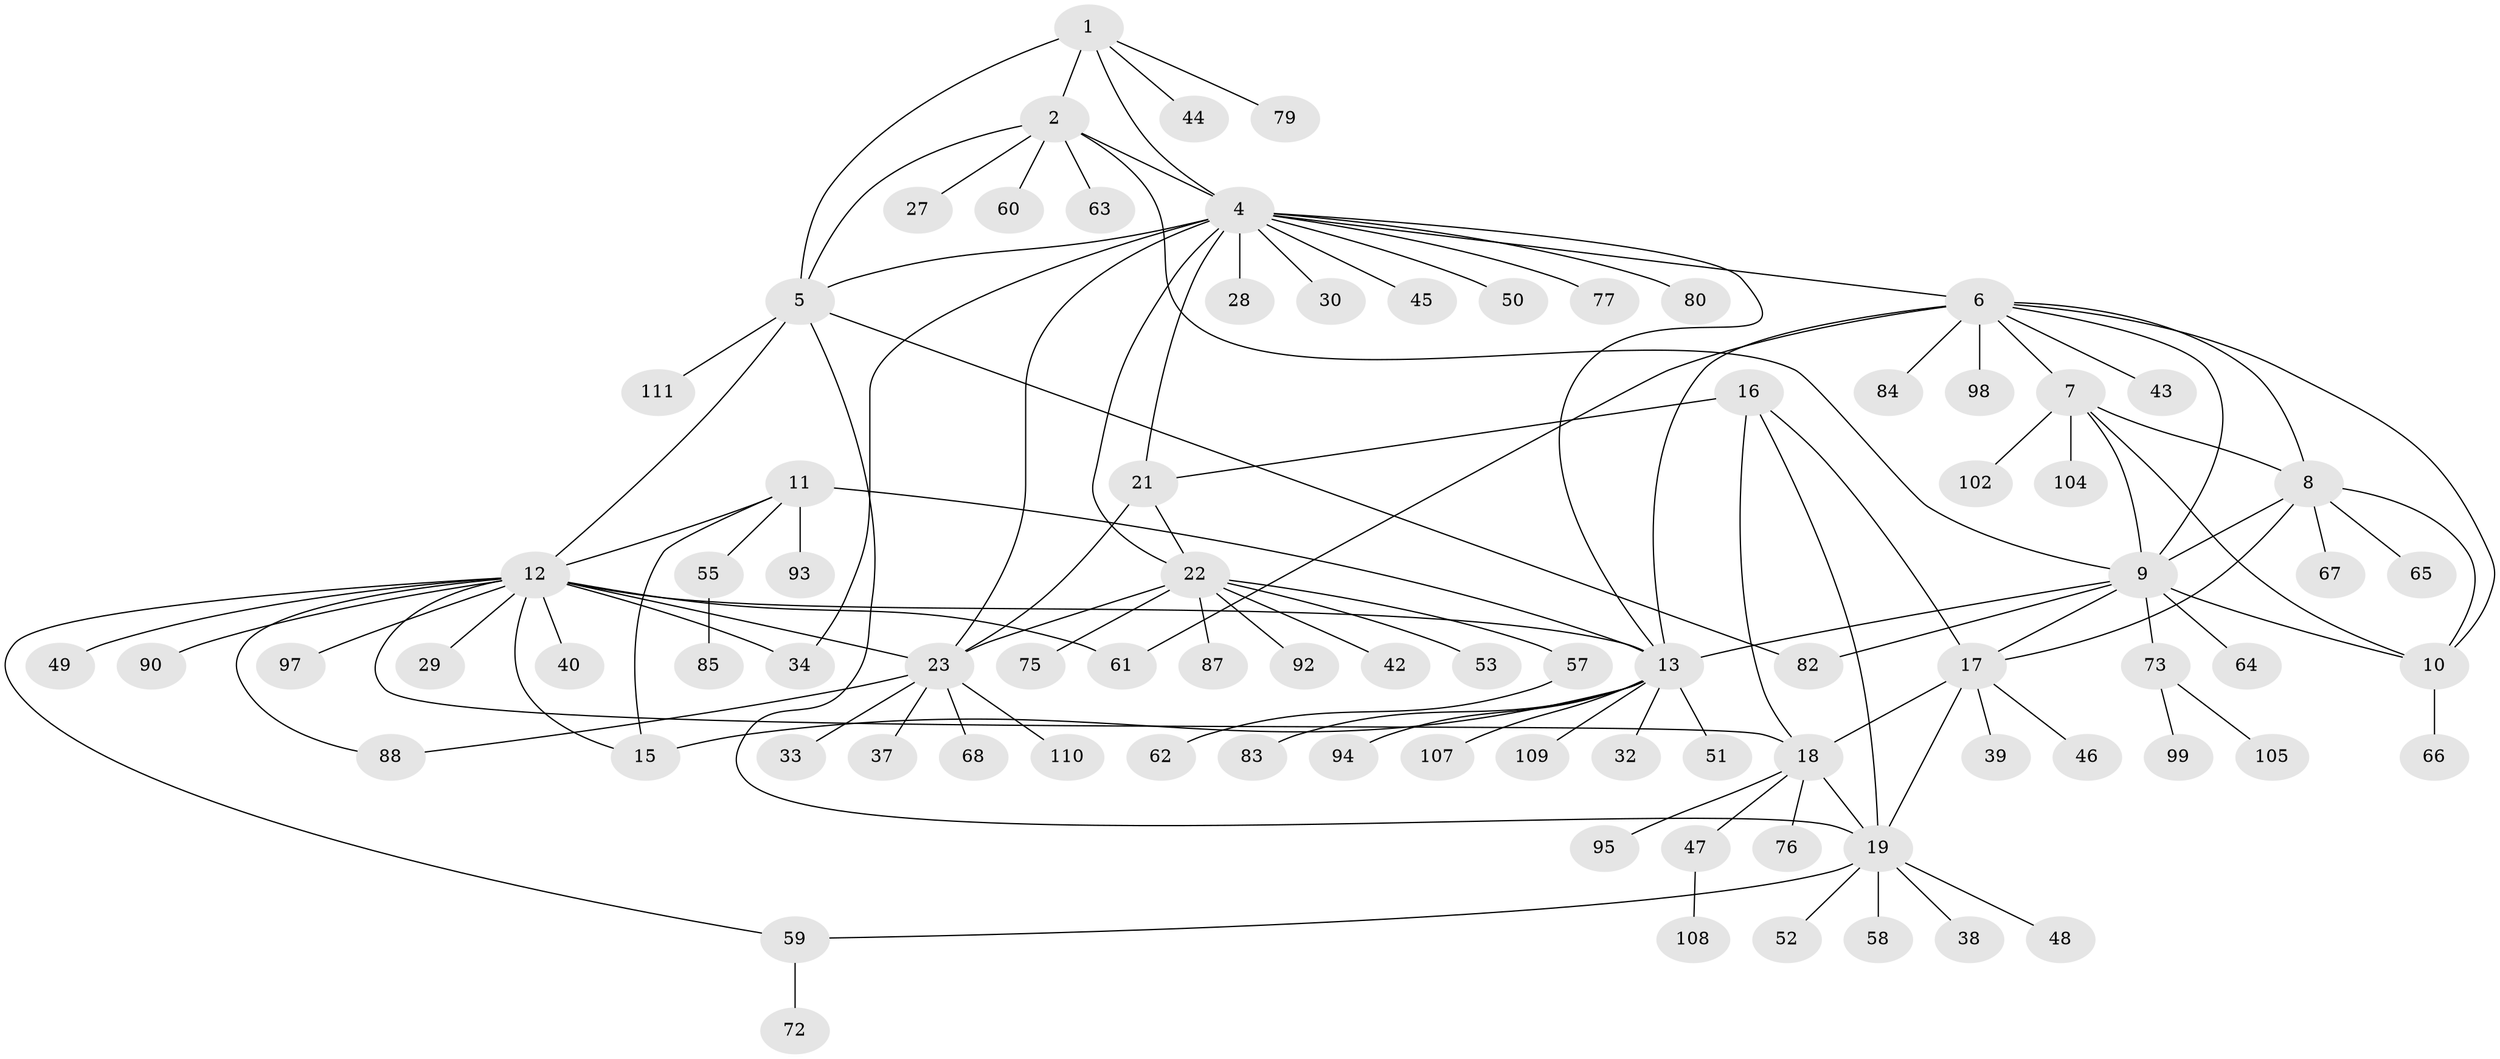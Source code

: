// Generated by graph-tools (version 1.1) at 2025/52/02/27/25 19:52:20]
// undirected, 85 vertices, 116 edges
graph export_dot {
graph [start="1"]
  node [color=gray90,style=filled];
  1 [super="+3"];
  2 [super="+69"];
  4 [super="+25"];
  5 [super="+89"];
  6 [super="+41"];
  7;
  8 [super="+112"];
  9 [super="+54"];
  10 [super="+91"];
  11 [super="+36"];
  12 [super="+31"];
  13 [super="+14"];
  15;
  16;
  17 [super="+35"];
  18 [super="+96"];
  19 [super="+20"];
  21 [super="+78"];
  22 [super="+26"];
  23 [super="+24"];
  27 [super="+103"];
  28;
  29;
  30;
  32;
  33 [super="+56"];
  34;
  37;
  38;
  39;
  40;
  42;
  43;
  44;
  45 [super="+86"];
  46;
  47 [super="+81"];
  48 [super="+106"];
  49;
  50;
  51;
  52;
  53;
  55 [super="+70"];
  57;
  58;
  59 [super="+74"];
  60;
  61 [super="+71"];
  62;
  63;
  64;
  65;
  66;
  67;
  68;
  72;
  73 [super="+100"];
  75;
  76;
  77;
  79 [super="+101"];
  80;
  82;
  83;
  84;
  85;
  87;
  88;
  90;
  92;
  93;
  94;
  95;
  97;
  98;
  99;
  102;
  104;
  105;
  107;
  108;
  109;
  110;
  111;
  1 -- 2 [weight=2];
  1 -- 4 [weight=2];
  1 -- 5 [weight=2];
  1 -- 44;
  1 -- 79;
  2 -- 4;
  2 -- 5;
  2 -- 9;
  2 -- 27;
  2 -- 60;
  2 -- 63;
  4 -- 5;
  4 -- 80;
  4 -- 34;
  4 -- 6;
  4 -- 13;
  4 -- 45;
  4 -- 77;
  4 -- 50;
  4 -- 21;
  4 -- 22;
  4 -- 23 [weight=2];
  4 -- 28;
  4 -- 30;
  5 -- 12;
  5 -- 82;
  5 -- 111;
  5 -- 19;
  6 -- 7;
  6 -- 8;
  6 -- 9;
  6 -- 10;
  6 -- 43;
  6 -- 61;
  6 -- 84 [weight=2];
  6 -- 98;
  6 -- 13;
  7 -- 8;
  7 -- 9;
  7 -- 10;
  7 -- 102;
  7 -- 104;
  8 -- 9;
  8 -- 10;
  8 -- 17;
  8 -- 65;
  8 -- 67;
  9 -- 10;
  9 -- 13;
  9 -- 64;
  9 -- 73;
  9 -- 82;
  9 -- 17;
  10 -- 66;
  11 -- 12;
  11 -- 13 [weight=2];
  11 -- 15;
  11 -- 93;
  11 -- 55;
  12 -- 13 [weight=2];
  12 -- 15;
  12 -- 18;
  12 -- 29;
  12 -- 34;
  12 -- 40;
  12 -- 49;
  12 -- 88;
  12 -- 90;
  12 -- 97;
  12 -- 59;
  12 -- 61;
  12 -- 23;
  13 -- 15 [weight=2];
  13 -- 32;
  13 -- 51;
  13 -- 94;
  13 -- 83;
  13 -- 109;
  13 -- 107;
  16 -- 17;
  16 -- 18;
  16 -- 19 [weight=2];
  16 -- 21;
  17 -- 18;
  17 -- 19 [weight=2];
  17 -- 39;
  17 -- 46;
  18 -- 19 [weight=2];
  18 -- 47;
  18 -- 76;
  18 -- 95;
  19 -- 38;
  19 -- 52;
  19 -- 48;
  19 -- 58;
  19 -- 59;
  21 -- 22;
  21 -- 23 [weight=2];
  22 -- 23 [weight=2];
  22 -- 42;
  22 -- 53;
  22 -- 57;
  22 -- 75;
  22 -- 87;
  22 -- 92;
  23 -- 33;
  23 -- 37;
  23 -- 88;
  23 -- 110;
  23 -- 68;
  47 -- 108;
  55 -- 85;
  57 -- 62;
  59 -- 72;
  73 -- 99;
  73 -- 105;
}
